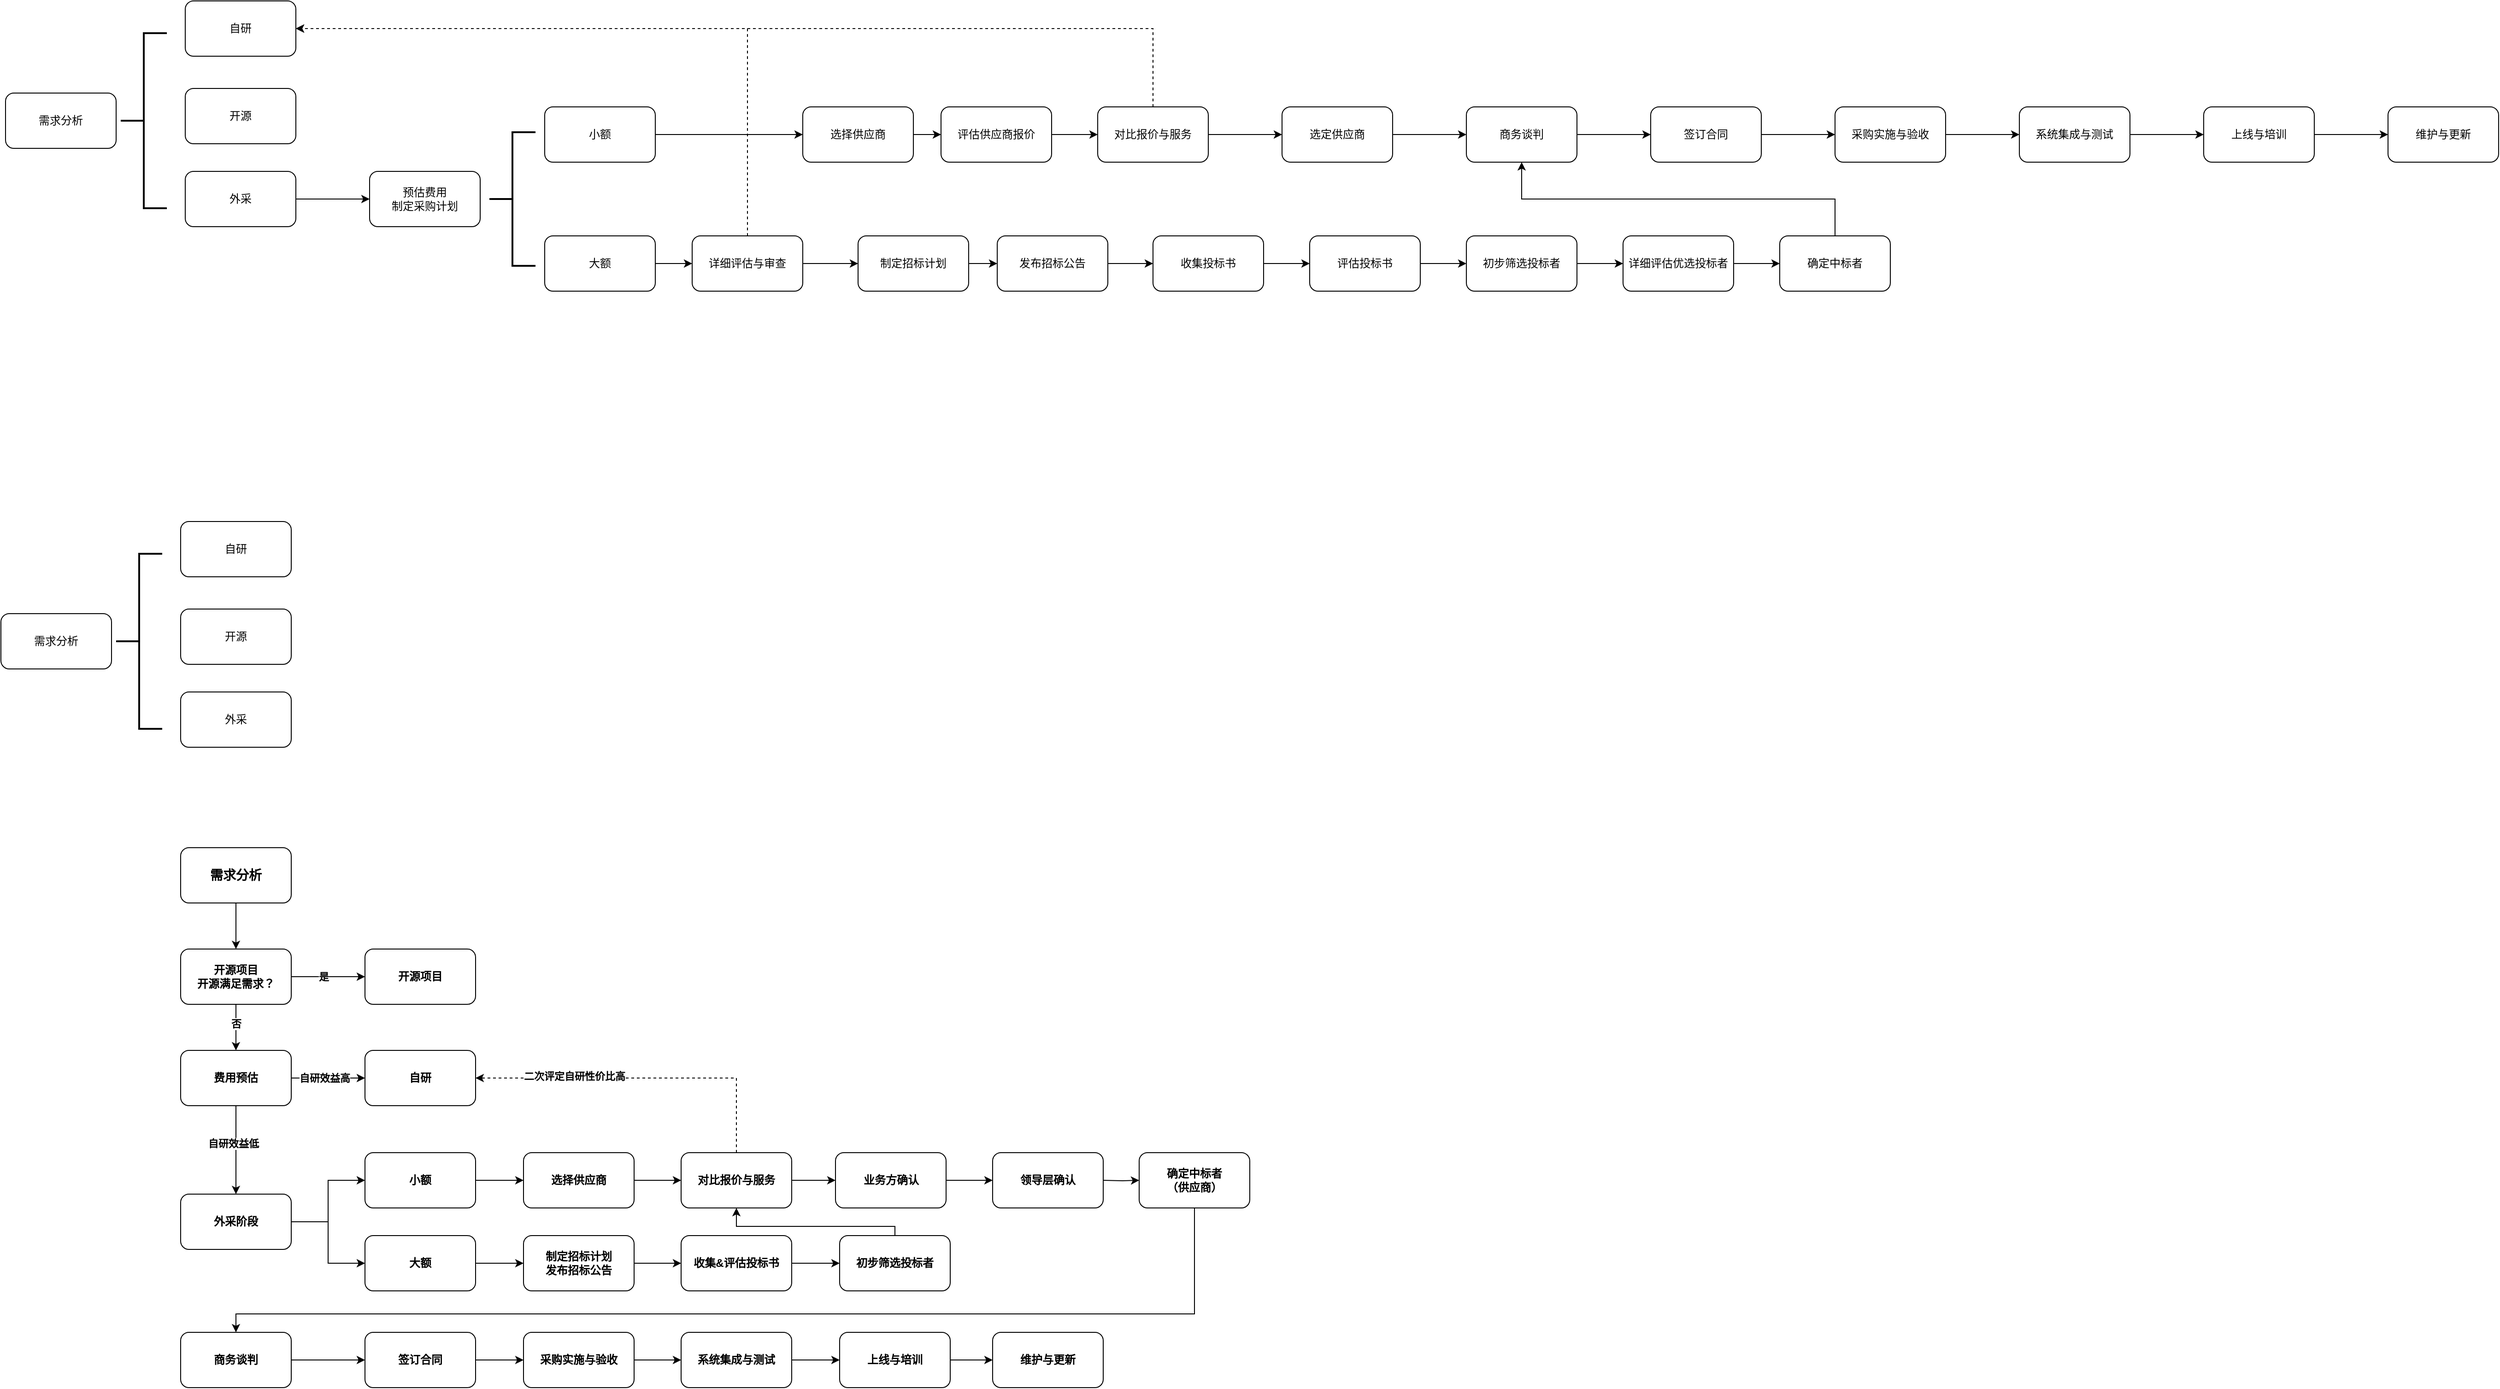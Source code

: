 <mxfile version="24.2.3" type="github">
  <diagram name="第 1 页" id="4kCfdm5_-KXWhPs2-pS5">
    <mxGraphModel dx="1380" dy="864" grid="1" gridSize="10" guides="1" tooltips="1" connect="1" arrows="1" fold="1" page="1" pageScale="1" pageWidth="827" pageHeight="1169" math="0" shadow="0">
      <root>
        <mxCell id="0" />
        <mxCell id="1" parent="0" />
        <mxCell id="2xi0wQQTynMWh4oFR2eO-5" value="需求分析" style="rounded=1;whiteSpace=wrap;html=1;" vertex="1" parent="1">
          <mxGeometry x="45" y="655" width="120" height="60" as="geometry" />
        </mxCell>
        <mxCell id="2xi0wQQTynMWh4oFR2eO-6" value="" style="strokeWidth=2;html=1;shape=mxgraph.flowchart.annotation_2;align=left;labelPosition=right;pointerEvents=1;" vertex="1" parent="1">
          <mxGeometry x="170" y="590" width="50" height="190" as="geometry" />
        </mxCell>
        <mxCell id="2xi0wQQTynMWh4oFR2eO-7" value="开源" style="rounded=1;whiteSpace=wrap;html=1;" vertex="1" parent="1">
          <mxGeometry x="240" y="650" width="120" height="60" as="geometry" />
        </mxCell>
        <mxCell id="2xi0wQQTynMWh4oFR2eO-16" value="" style="edgeStyle=orthogonalEdgeStyle;rounded=0;orthogonalLoop=1;jettySize=auto;html=1;" edge="1" parent="1" source="2xi0wQQTynMWh4oFR2eO-8" target="2xi0wQQTynMWh4oFR2eO-15">
          <mxGeometry relative="1" as="geometry" />
        </mxCell>
        <mxCell id="2xi0wQQTynMWh4oFR2eO-8" value="外采" style="rounded=1;whiteSpace=wrap;html=1;" vertex="1" parent="1">
          <mxGeometry x="240" y="740" width="120" height="60" as="geometry" />
        </mxCell>
        <mxCell id="2xi0wQQTynMWh4oFR2eO-10" value="自研" style="rounded=1;whiteSpace=wrap;html=1;" vertex="1" parent="1">
          <mxGeometry x="240" y="555" width="120" height="60" as="geometry" />
        </mxCell>
        <mxCell id="2xi0wQQTynMWh4oFR2eO-15" value="预估费用&lt;br&gt;制定采购计划" style="rounded=1;whiteSpace=wrap;html=1;" vertex="1" parent="1">
          <mxGeometry x="440" y="740" width="120" height="60" as="geometry" />
        </mxCell>
        <mxCell id="2xi0wQQTynMWh4oFR2eO-17" value="" style="strokeWidth=2;html=1;shape=mxgraph.flowchart.annotation_2;align=left;labelPosition=right;pointerEvents=1;" vertex="1" parent="1">
          <mxGeometry x="570" y="697.5" width="50" height="145" as="geometry" />
        </mxCell>
        <mxCell id="2xi0wQQTynMWh4oFR2eO-21" value="" style="edgeStyle=orthogonalEdgeStyle;rounded=0;orthogonalLoop=1;jettySize=auto;html=1;" edge="1" parent="1" source="2xi0wQQTynMWh4oFR2eO-18" target="2xi0wQQTynMWh4oFR2eO-20">
          <mxGeometry relative="1" as="geometry" />
        </mxCell>
        <mxCell id="2xi0wQQTynMWh4oFR2eO-18" value="小额" style="rounded=1;whiteSpace=wrap;html=1;" vertex="1" parent="1">
          <mxGeometry x="630" y="670" width="120" height="60" as="geometry" />
        </mxCell>
        <mxCell id="2xi0wQQTynMWh4oFR2eO-41" value="" style="edgeStyle=orthogonalEdgeStyle;rounded=0;orthogonalLoop=1;jettySize=auto;html=1;" edge="1" parent="1" source="2xi0wQQTynMWh4oFR2eO-19" target="2xi0wQQTynMWh4oFR2eO-40">
          <mxGeometry relative="1" as="geometry" />
        </mxCell>
        <mxCell id="2xi0wQQTynMWh4oFR2eO-19" value="大额" style="rounded=1;whiteSpace=wrap;html=1;" vertex="1" parent="1">
          <mxGeometry x="630" y="810" width="120" height="60" as="geometry" />
        </mxCell>
        <mxCell id="2xi0wQQTynMWh4oFR2eO-23" value="" style="edgeStyle=orthogonalEdgeStyle;rounded=0;orthogonalLoop=1;jettySize=auto;html=1;" edge="1" parent="1" source="2xi0wQQTynMWh4oFR2eO-20" target="2xi0wQQTynMWh4oFR2eO-22">
          <mxGeometry relative="1" as="geometry" />
        </mxCell>
        <mxCell id="2xi0wQQTynMWh4oFR2eO-20" value="选择供应商" style="rounded=1;whiteSpace=wrap;html=1;" vertex="1" parent="1">
          <mxGeometry x="910" y="670" width="120" height="60" as="geometry" />
        </mxCell>
        <mxCell id="2xi0wQQTynMWh4oFR2eO-25" value="" style="edgeStyle=orthogonalEdgeStyle;rounded=0;orthogonalLoop=1;jettySize=auto;html=1;" edge="1" parent="1" source="2xi0wQQTynMWh4oFR2eO-22" target="2xi0wQQTynMWh4oFR2eO-24">
          <mxGeometry relative="1" as="geometry" />
        </mxCell>
        <mxCell id="2xi0wQQTynMWh4oFR2eO-22" value="评估供应商报价" style="rounded=1;whiteSpace=wrap;html=1;" vertex="1" parent="1">
          <mxGeometry x="1060" y="670" width="120" height="60" as="geometry" />
        </mxCell>
        <mxCell id="2xi0wQQTynMWh4oFR2eO-27" value="" style="edgeStyle=orthogonalEdgeStyle;rounded=0;orthogonalLoop=1;jettySize=auto;html=1;" edge="1" parent="1" source="2xi0wQQTynMWh4oFR2eO-24" target="2xi0wQQTynMWh4oFR2eO-26">
          <mxGeometry relative="1" as="geometry" />
        </mxCell>
        <mxCell id="2xi0wQQTynMWh4oFR2eO-57" style="edgeStyle=orthogonalEdgeStyle;rounded=0;orthogonalLoop=1;jettySize=auto;html=1;exitX=0.5;exitY=0;exitDx=0;exitDy=0;entryX=1;entryY=0.5;entryDx=0;entryDy=0;dashed=1;" edge="1" parent="1" source="2xi0wQQTynMWh4oFR2eO-24" target="2xi0wQQTynMWh4oFR2eO-10">
          <mxGeometry relative="1" as="geometry">
            <mxPoint x="460" y="500" as="targetPoint" />
          </mxGeometry>
        </mxCell>
        <mxCell id="2xi0wQQTynMWh4oFR2eO-24" value="对比报价与服务" style="rounded=1;whiteSpace=wrap;html=1;" vertex="1" parent="1">
          <mxGeometry x="1230" y="670" width="120" height="60" as="geometry" />
        </mxCell>
        <mxCell id="2xi0wQQTynMWh4oFR2eO-29" value="" style="edgeStyle=orthogonalEdgeStyle;rounded=0;orthogonalLoop=1;jettySize=auto;html=1;" edge="1" parent="1" source="2xi0wQQTynMWh4oFR2eO-26" target="2xi0wQQTynMWh4oFR2eO-28">
          <mxGeometry relative="1" as="geometry" />
        </mxCell>
        <mxCell id="2xi0wQQTynMWh4oFR2eO-26" value="选定供应商" style="rounded=1;whiteSpace=wrap;html=1;" vertex="1" parent="1">
          <mxGeometry x="1430" y="670" width="120" height="60" as="geometry" />
        </mxCell>
        <mxCell id="2xi0wQQTynMWh4oFR2eO-31" value="" style="edgeStyle=orthogonalEdgeStyle;rounded=0;orthogonalLoop=1;jettySize=auto;html=1;" edge="1" parent="1" source="2xi0wQQTynMWh4oFR2eO-28" target="2xi0wQQTynMWh4oFR2eO-30">
          <mxGeometry relative="1" as="geometry" />
        </mxCell>
        <mxCell id="2xi0wQQTynMWh4oFR2eO-28" value="商务谈判" style="rounded=1;whiteSpace=wrap;html=1;" vertex="1" parent="1">
          <mxGeometry x="1630" y="670" width="120" height="60" as="geometry" />
        </mxCell>
        <mxCell id="2xi0wQQTynMWh4oFR2eO-33" value="" style="edgeStyle=orthogonalEdgeStyle;rounded=0;orthogonalLoop=1;jettySize=auto;html=1;" edge="1" parent="1" source="2xi0wQQTynMWh4oFR2eO-30" target="2xi0wQQTynMWh4oFR2eO-32">
          <mxGeometry relative="1" as="geometry" />
        </mxCell>
        <mxCell id="2xi0wQQTynMWh4oFR2eO-30" value="签订合同" style="rounded=1;whiteSpace=wrap;html=1;" vertex="1" parent="1">
          <mxGeometry x="1830" y="670" width="120" height="60" as="geometry" />
        </mxCell>
        <mxCell id="2xi0wQQTynMWh4oFR2eO-35" value="" style="edgeStyle=orthogonalEdgeStyle;rounded=0;orthogonalLoop=1;jettySize=auto;html=1;" edge="1" parent="1" source="2xi0wQQTynMWh4oFR2eO-32" target="2xi0wQQTynMWh4oFR2eO-34">
          <mxGeometry relative="1" as="geometry" />
        </mxCell>
        <mxCell id="2xi0wQQTynMWh4oFR2eO-32" value="采购实施与验收" style="rounded=1;whiteSpace=wrap;html=1;" vertex="1" parent="1">
          <mxGeometry x="2030" y="670" width="120" height="60" as="geometry" />
        </mxCell>
        <mxCell id="2xi0wQQTynMWh4oFR2eO-37" value="" style="edgeStyle=orthogonalEdgeStyle;rounded=0;orthogonalLoop=1;jettySize=auto;html=1;" edge="1" parent="1" source="2xi0wQQTynMWh4oFR2eO-34" target="2xi0wQQTynMWh4oFR2eO-36">
          <mxGeometry relative="1" as="geometry" />
        </mxCell>
        <mxCell id="2xi0wQQTynMWh4oFR2eO-34" value="系统集成与测试" style="rounded=1;whiteSpace=wrap;html=1;" vertex="1" parent="1">
          <mxGeometry x="2230" y="670" width="120" height="60" as="geometry" />
        </mxCell>
        <mxCell id="2xi0wQQTynMWh4oFR2eO-39" value="" style="edgeStyle=orthogonalEdgeStyle;rounded=0;orthogonalLoop=1;jettySize=auto;html=1;" edge="1" parent="1" source="2xi0wQQTynMWh4oFR2eO-36" target="2xi0wQQTynMWh4oFR2eO-38">
          <mxGeometry relative="1" as="geometry" />
        </mxCell>
        <mxCell id="2xi0wQQTynMWh4oFR2eO-36" value="上线与培训" style="rounded=1;whiteSpace=wrap;html=1;" vertex="1" parent="1">
          <mxGeometry x="2430" y="670" width="120" height="60" as="geometry" />
        </mxCell>
        <mxCell id="2xi0wQQTynMWh4oFR2eO-38" value="维护与更新" style="rounded=1;whiteSpace=wrap;html=1;" vertex="1" parent="1">
          <mxGeometry x="2630" y="670" width="120" height="60" as="geometry" />
        </mxCell>
        <mxCell id="2xi0wQQTynMWh4oFR2eO-43" value="" style="edgeStyle=orthogonalEdgeStyle;rounded=0;orthogonalLoop=1;jettySize=auto;html=1;" edge="1" parent="1" source="2xi0wQQTynMWh4oFR2eO-40" target="2xi0wQQTynMWh4oFR2eO-42">
          <mxGeometry relative="1" as="geometry" />
        </mxCell>
        <mxCell id="2xi0wQQTynMWh4oFR2eO-58" style="edgeStyle=orthogonalEdgeStyle;rounded=0;orthogonalLoop=1;jettySize=auto;html=1;exitX=0.5;exitY=0;exitDx=0;exitDy=0;entryX=1;entryY=0.5;entryDx=0;entryDy=0;dashed=1;" edge="1" parent="1" source="2xi0wQQTynMWh4oFR2eO-40" target="2xi0wQQTynMWh4oFR2eO-10">
          <mxGeometry relative="1" as="geometry" />
        </mxCell>
        <mxCell id="2xi0wQQTynMWh4oFR2eO-40" value="详细评估与审查" style="rounded=1;whiteSpace=wrap;html=1;" vertex="1" parent="1">
          <mxGeometry x="790" y="810" width="120" height="60" as="geometry" />
        </mxCell>
        <mxCell id="2xi0wQQTynMWh4oFR2eO-45" value="" style="edgeStyle=orthogonalEdgeStyle;rounded=0;orthogonalLoop=1;jettySize=auto;html=1;" edge="1" parent="1" source="2xi0wQQTynMWh4oFR2eO-42" target="2xi0wQQTynMWh4oFR2eO-44">
          <mxGeometry relative="1" as="geometry" />
        </mxCell>
        <mxCell id="2xi0wQQTynMWh4oFR2eO-42" value="制定招标计划" style="rounded=1;whiteSpace=wrap;html=1;" vertex="1" parent="1">
          <mxGeometry x="970" y="810" width="120" height="60" as="geometry" />
        </mxCell>
        <mxCell id="2xi0wQQTynMWh4oFR2eO-47" value="" style="edgeStyle=orthogonalEdgeStyle;rounded=0;orthogonalLoop=1;jettySize=auto;html=1;" edge="1" parent="1" source="2xi0wQQTynMWh4oFR2eO-44" target="2xi0wQQTynMWh4oFR2eO-46">
          <mxGeometry relative="1" as="geometry" />
        </mxCell>
        <mxCell id="2xi0wQQTynMWh4oFR2eO-44" value="发布招标公告" style="rounded=1;whiteSpace=wrap;html=1;" vertex="1" parent="1">
          <mxGeometry x="1121" y="810" width="120" height="60" as="geometry" />
        </mxCell>
        <mxCell id="2xi0wQQTynMWh4oFR2eO-49" value="" style="edgeStyle=orthogonalEdgeStyle;rounded=0;orthogonalLoop=1;jettySize=auto;html=1;" edge="1" parent="1" source="2xi0wQQTynMWh4oFR2eO-46" target="2xi0wQQTynMWh4oFR2eO-48">
          <mxGeometry relative="1" as="geometry" />
        </mxCell>
        <mxCell id="2xi0wQQTynMWh4oFR2eO-46" value="收集投标书" style="rounded=1;whiteSpace=wrap;html=1;" vertex="1" parent="1">
          <mxGeometry x="1290" y="810" width="120" height="60" as="geometry" />
        </mxCell>
        <mxCell id="2xi0wQQTynMWh4oFR2eO-51" value="" style="edgeStyle=orthogonalEdgeStyle;rounded=0;orthogonalLoop=1;jettySize=auto;html=1;" edge="1" parent="1" source="2xi0wQQTynMWh4oFR2eO-48" target="2xi0wQQTynMWh4oFR2eO-50">
          <mxGeometry relative="1" as="geometry" />
        </mxCell>
        <mxCell id="2xi0wQQTynMWh4oFR2eO-48" value="评估投标书" style="rounded=1;whiteSpace=wrap;html=1;" vertex="1" parent="1">
          <mxGeometry x="1460" y="810" width="120" height="60" as="geometry" />
        </mxCell>
        <mxCell id="2xi0wQQTynMWh4oFR2eO-53" value="" style="edgeStyle=orthogonalEdgeStyle;rounded=0;orthogonalLoop=1;jettySize=auto;html=1;" edge="1" parent="1" source="2xi0wQQTynMWh4oFR2eO-50" target="2xi0wQQTynMWh4oFR2eO-52">
          <mxGeometry relative="1" as="geometry" />
        </mxCell>
        <mxCell id="2xi0wQQTynMWh4oFR2eO-50" value="初步筛选投标者" style="rounded=1;whiteSpace=wrap;html=1;" vertex="1" parent="1">
          <mxGeometry x="1630" y="810" width="120" height="60" as="geometry" />
        </mxCell>
        <mxCell id="2xi0wQQTynMWh4oFR2eO-55" value="" style="edgeStyle=orthogonalEdgeStyle;rounded=0;orthogonalLoop=1;jettySize=auto;html=1;" edge="1" parent="1" source="2xi0wQQTynMWh4oFR2eO-52" target="2xi0wQQTynMWh4oFR2eO-54">
          <mxGeometry relative="1" as="geometry" />
        </mxCell>
        <mxCell id="2xi0wQQTynMWh4oFR2eO-52" value="详细评估优选投标者" style="rounded=1;whiteSpace=wrap;html=1;" vertex="1" parent="1">
          <mxGeometry x="1800" y="810" width="120" height="60" as="geometry" />
        </mxCell>
        <mxCell id="2xi0wQQTynMWh4oFR2eO-56" style="edgeStyle=orthogonalEdgeStyle;rounded=0;orthogonalLoop=1;jettySize=auto;html=1;exitX=0.5;exitY=0;exitDx=0;exitDy=0;entryX=0.5;entryY=1;entryDx=0;entryDy=0;" edge="1" parent="1" source="2xi0wQQTynMWh4oFR2eO-54" target="2xi0wQQTynMWh4oFR2eO-28">
          <mxGeometry relative="1" as="geometry" />
        </mxCell>
        <mxCell id="2xi0wQQTynMWh4oFR2eO-54" value="确定中标者" style="rounded=1;whiteSpace=wrap;html=1;" vertex="1" parent="1">
          <mxGeometry x="1970" y="810" width="120" height="60" as="geometry" />
        </mxCell>
        <mxCell id="2xi0wQQTynMWh4oFR2eO-59" value="需求分析" style="rounded=1;whiteSpace=wrap;html=1;" vertex="1" parent="1">
          <mxGeometry x="40" y="1220" width="120" height="60" as="geometry" />
        </mxCell>
        <mxCell id="2xi0wQQTynMWh4oFR2eO-60" value="" style="strokeWidth=2;html=1;shape=mxgraph.flowchart.annotation_2;align=left;labelPosition=right;pointerEvents=1;" vertex="1" parent="1">
          <mxGeometry x="165" y="1155" width="50" height="190" as="geometry" />
        </mxCell>
        <mxCell id="2xi0wQQTynMWh4oFR2eO-61" value="开源" style="rounded=1;whiteSpace=wrap;html=1;" vertex="1" parent="1">
          <mxGeometry x="235" y="1215" width="120" height="60" as="geometry" />
        </mxCell>
        <mxCell id="2xi0wQQTynMWh4oFR2eO-63" value="外采" style="rounded=1;whiteSpace=wrap;html=1;" vertex="1" parent="1">
          <mxGeometry x="235" y="1305" width="120" height="60" as="geometry" />
        </mxCell>
        <mxCell id="2xi0wQQTynMWh4oFR2eO-64" value="自研" style="rounded=1;whiteSpace=wrap;html=1;" vertex="1" parent="1">
          <mxGeometry x="235" y="1120" width="120" height="60" as="geometry" />
        </mxCell>
        <mxCell id="2xi0wQQTynMWh4oFR2eO-187" style="edgeStyle=orthogonalEdgeStyle;rounded=0;orthogonalLoop=1;jettySize=auto;html=1;exitX=0.5;exitY=1;exitDx=0;exitDy=0;entryX=0.5;entryY=0;entryDx=0;entryDy=0;fontStyle=1" edge="1" parent="1" source="2xi0wQQTynMWh4oFR2eO-108" target="2xi0wQQTynMWh4oFR2eO-111">
          <mxGeometry relative="1" as="geometry" />
        </mxCell>
        <mxCell id="2xi0wQQTynMWh4oFR2eO-108" value="需求分析" style="rounded=1;whiteSpace=wrap;html=1;fontStyle=1;fontSize=14;" vertex="1" parent="1">
          <mxGeometry x="235" y="1474" width="120" height="60" as="geometry" />
        </mxCell>
        <mxCell id="2xi0wQQTynMWh4oFR2eO-114" value="" style="edgeStyle=orthogonalEdgeStyle;rounded=0;orthogonalLoop=1;jettySize=auto;html=1;fontStyle=1" edge="1" parent="1" source="2xi0wQQTynMWh4oFR2eO-111" target="2xi0wQQTynMWh4oFR2eO-113">
          <mxGeometry relative="1" as="geometry" />
        </mxCell>
        <mxCell id="2xi0wQQTynMWh4oFR2eO-115" value="是" style="edgeLabel;html=1;align=center;verticalAlign=middle;resizable=0;points=[];fontStyle=1" vertex="1" connectable="0" parent="2xi0wQQTynMWh4oFR2eO-114">
          <mxGeometry x="-0.121" relative="1" as="geometry">
            <mxPoint as="offset" />
          </mxGeometry>
        </mxCell>
        <mxCell id="2xi0wQQTynMWh4oFR2eO-117" value="" style="edgeStyle=orthogonalEdgeStyle;rounded=0;orthogonalLoop=1;jettySize=auto;html=1;fontStyle=1" edge="1" parent="1" source="2xi0wQQTynMWh4oFR2eO-111" target="2xi0wQQTynMWh4oFR2eO-116">
          <mxGeometry relative="1" as="geometry" />
        </mxCell>
        <mxCell id="2xi0wQQTynMWh4oFR2eO-118" value="否" style="edgeLabel;html=1;align=center;verticalAlign=middle;resizable=0;points=[];fontStyle=1" vertex="1" connectable="0" parent="2xi0wQQTynMWh4oFR2eO-117">
          <mxGeometry x="-0.179" y="3" relative="1" as="geometry">
            <mxPoint x="-3" as="offset" />
          </mxGeometry>
        </mxCell>
        <mxCell id="2xi0wQQTynMWh4oFR2eO-111" value="开源项目&lt;br&gt;开源满足需求？" style="rounded=1;whiteSpace=wrap;html=1;fontStyle=1" vertex="1" parent="1">
          <mxGeometry x="235" y="1584" width="120" height="60" as="geometry" />
        </mxCell>
        <mxCell id="2xi0wQQTynMWh4oFR2eO-113" value="开源项目" style="rounded=1;whiteSpace=wrap;html=1;fontStyle=1" vertex="1" parent="1">
          <mxGeometry x="435" y="1584" width="120" height="60" as="geometry" />
        </mxCell>
        <mxCell id="2xi0wQQTynMWh4oFR2eO-120" value="" style="edgeStyle=orthogonalEdgeStyle;rounded=0;orthogonalLoop=1;jettySize=auto;html=1;fontStyle=1" edge="1" parent="1" source="2xi0wQQTynMWh4oFR2eO-116" target="2xi0wQQTynMWh4oFR2eO-119">
          <mxGeometry relative="1" as="geometry" />
        </mxCell>
        <mxCell id="2xi0wQQTynMWh4oFR2eO-121" value="自研效益高" style="edgeLabel;html=1;align=center;verticalAlign=middle;resizable=0;points=[];fontStyle=1" vertex="1" connectable="0" parent="2xi0wQQTynMWh4oFR2eO-120">
          <mxGeometry x="-0.103" relative="1" as="geometry">
            <mxPoint as="offset" />
          </mxGeometry>
        </mxCell>
        <mxCell id="2xi0wQQTynMWh4oFR2eO-123" value="" style="edgeStyle=orthogonalEdgeStyle;rounded=0;orthogonalLoop=1;jettySize=auto;html=1;fontStyle=1" edge="1" parent="1" source="2xi0wQQTynMWh4oFR2eO-116" target="2xi0wQQTynMWh4oFR2eO-122">
          <mxGeometry relative="1" as="geometry" />
        </mxCell>
        <mxCell id="2xi0wQQTynMWh4oFR2eO-126" value="自研效益低" style="edgeLabel;html=1;align=center;verticalAlign=middle;resizable=0;points=[];fontStyle=1" vertex="1" connectable="0" parent="2xi0wQQTynMWh4oFR2eO-123">
          <mxGeometry x="-0.144" y="-3" relative="1" as="geometry">
            <mxPoint as="offset" />
          </mxGeometry>
        </mxCell>
        <mxCell id="2xi0wQQTynMWh4oFR2eO-116" value="费用预估" style="whiteSpace=wrap;html=1;rounded=1;fontStyle=1" vertex="1" parent="1">
          <mxGeometry x="235" y="1694" width="120" height="60" as="geometry" />
        </mxCell>
        <mxCell id="2xi0wQQTynMWh4oFR2eO-119" value="自研" style="whiteSpace=wrap;html=1;rounded=1;fontStyle=1" vertex="1" parent="1">
          <mxGeometry x="435" y="1694" width="120" height="60" as="geometry" />
        </mxCell>
        <mxCell id="2xi0wQQTynMWh4oFR2eO-128" value="" style="edgeStyle=orthogonalEdgeStyle;rounded=0;orthogonalLoop=1;jettySize=auto;html=1;entryX=0;entryY=0.5;entryDx=0;entryDy=0;fontStyle=1" edge="1" parent="1" source="2xi0wQQTynMWh4oFR2eO-122" target="2xi0wQQTynMWh4oFR2eO-127">
          <mxGeometry relative="1" as="geometry" />
        </mxCell>
        <mxCell id="2xi0wQQTynMWh4oFR2eO-131" style="edgeStyle=orthogonalEdgeStyle;rounded=0;orthogonalLoop=1;jettySize=auto;html=1;exitX=1;exitY=0.5;exitDx=0;exitDy=0;fontStyle=1" edge="1" parent="1" source="2xi0wQQTynMWh4oFR2eO-122" target="2xi0wQQTynMWh4oFR2eO-130">
          <mxGeometry relative="1" as="geometry" />
        </mxCell>
        <mxCell id="2xi0wQQTynMWh4oFR2eO-122" value="外采阶段" style="whiteSpace=wrap;html=1;rounded=1;fontStyle=1" vertex="1" parent="1">
          <mxGeometry x="235" y="1850" width="120" height="60" as="geometry" />
        </mxCell>
        <mxCell id="2xi0wQQTynMWh4oFR2eO-139" style="edgeStyle=orthogonalEdgeStyle;rounded=0;orthogonalLoop=1;jettySize=auto;html=1;exitX=1;exitY=0.5;exitDx=0;exitDy=0;entryX=0;entryY=0.5;entryDx=0;entryDy=0;fontStyle=1" edge="1" parent="1" source="2xi0wQQTynMWh4oFR2eO-127" target="2xi0wQQTynMWh4oFR2eO-133">
          <mxGeometry relative="1" as="geometry" />
        </mxCell>
        <mxCell id="2xi0wQQTynMWh4oFR2eO-127" value="小额" style="whiteSpace=wrap;html=1;rounded=1;fontStyle=1" vertex="1" parent="1">
          <mxGeometry x="435" y="1805" width="120" height="60" as="geometry" />
        </mxCell>
        <mxCell id="2xi0wQQTynMWh4oFR2eO-155" style="edgeStyle=orthogonalEdgeStyle;rounded=0;orthogonalLoop=1;jettySize=auto;html=1;exitX=1;exitY=0.5;exitDx=0;exitDy=0;entryX=0;entryY=0.5;entryDx=0;entryDy=0;fontStyle=1" edge="1" parent="1" source="2xi0wQQTynMWh4oFR2eO-130" target="2xi0wQQTynMWh4oFR2eO-143">
          <mxGeometry relative="1" as="geometry">
            <mxPoint x="612" y="1915" as="targetPoint" />
          </mxGeometry>
        </mxCell>
        <mxCell id="2xi0wQQTynMWh4oFR2eO-130" value="大额" style="whiteSpace=wrap;html=1;rounded=1;fontStyle=1" vertex="1" parent="1">
          <mxGeometry x="435" y="1895" width="120" height="60" as="geometry" />
        </mxCell>
        <mxCell id="2xi0wQQTynMWh4oFR2eO-132" value="" style="edgeStyle=orthogonalEdgeStyle;rounded=0;orthogonalLoop=1;jettySize=auto;html=1;fontStyle=1" edge="1" parent="1" source="2xi0wQQTynMWh4oFR2eO-133" target="2xi0wQQTynMWh4oFR2eO-135">
          <mxGeometry relative="1" as="geometry" />
        </mxCell>
        <mxCell id="2xi0wQQTynMWh4oFR2eO-133" value="选择供应商" style="rounded=1;whiteSpace=wrap;html=1;fontStyle=1" vertex="1" parent="1">
          <mxGeometry x="607" y="1805" width="120" height="60" as="geometry" />
        </mxCell>
        <mxCell id="2xi0wQQTynMWh4oFR2eO-134" value="" style="edgeStyle=orthogonalEdgeStyle;rounded=0;orthogonalLoop=1;jettySize=auto;html=1;fontStyle=1" edge="1" parent="1" source="2xi0wQQTynMWh4oFR2eO-135" target="2xi0wQQTynMWh4oFR2eO-137">
          <mxGeometry relative="1" as="geometry" />
        </mxCell>
        <mxCell id="2xi0wQQTynMWh4oFR2eO-156" style="edgeStyle=orthogonalEdgeStyle;rounded=0;orthogonalLoop=1;jettySize=auto;html=1;exitX=0.5;exitY=0;exitDx=0;exitDy=0;entryX=1;entryY=0.5;entryDx=0;entryDy=0;dashed=1;fontStyle=1" edge="1" parent="1" source="2xi0wQQTynMWh4oFR2eO-135" target="2xi0wQQTynMWh4oFR2eO-119">
          <mxGeometry relative="1" as="geometry" />
        </mxCell>
        <mxCell id="2xi0wQQTynMWh4oFR2eO-188" value="二次评定自研性价比高" style="edgeLabel;html=1;align=center;verticalAlign=middle;resizable=0;points=[];fontStyle=1" vertex="1" connectable="0" parent="2xi0wQQTynMWh4oFR2eO-156">
          <mxGeometry x="0.414" y="-2" relative="1" as="geometry">
            <mxPoint as="offset" />
          </mxGeometry>
        </mxCell>
        <mxCell id="2xi0wQQTynMWh4oFR2eO-179" value="" style="edgeStyle=orthogonalEdgeStyle;rounded=0;orthogonalLoop=1;jettySize=auto;html=1;fontStyle=1" edge="1" parent="1" source="2xi0wQQTynMWh4oFR2eO-137">
          <mxGeometry relative="1" as="geometry">
            <mxPoint x="1116" y="1835" as="targetPoint" />
          </mxGeometry>
        </mxCell>
        <mxCell id="2xi0wQQTynMWh4oFR2eO-137" value="业务方确认" style="rounded=1;whiteSpace=wrap;html=1;fontStyle=1" vertex="1" parent="1">
          <mxGeometry x="945.5" y="1805" width="120" height="60" as="geometry" />
        </mxCell>
        <mxCell id="2xi0wQQTynMWh4oFR2eO-172" style="edgeStyle=orthogonalEdgeStyle;rounded=0;orthogonalLoop=1;jettySize=auto;html=1;exitX=1;exitY=0.5;exitDx=0;exitDy=0;entryX=0;entryY=0.5;entryDx=0;entryDy=0;fontStyle=1" edge="1" parent="1" source="2xi0wQQTynMWh4oFR2eO-143" target="2xi0wQQTynMWh4oFR2eO-147">
          <mxGeometry relative="1" as="geometry" />
        </mxCell>
        <mxCell id="2xi0wQQTynMWh4oFR2eO-143" value="制定招标计划&lt;br&gt;发布招标公告" style="rounded=1;whiteSpace=wrap;html=1;fontStyle=1" vertex="1" parent="1">
          <mxGeometry x="607" y="1895" width="120" height="60" as="geometry" />
        </mxCell>
        <mxCell id="2xi0wQQTynMWh4oFR2eO-174" style="edgeStyle=orthogonalEdgeStyle;rounded=0;orthogonalLoop=1;jettySize=auto;html=1;exitX=1;exitY=0.5;exitDx=0;exitDy=0;entryX=0;entryY=0.5;entryDx=0;entryDy=0;fontStyle=1" edge="1" parent="1" source="2xi0wQQTynMWh4oFR2eO-147" target="2xi0wQQTynMWh4oFR2eO-151">
          <mxGeometry relative="1" as="geometry">
            <mxPoint x="1290" y="1905" as="targetPoint" />
          </mxGeometry>
        </mxCell>
        <mxCell id="2xi0wQQTynMWh4oFR2eO-147" value="收集&amp;amp;评估投标书" style="rounded=1;whiteSpace=wrap;html=1;fontStyle=1" vertex="1" parent="1">
          <mxGeometry x="778" y="1895" width="120" height="60" as="geometry" />
        </mxCell>
        <mxCell id="2xi0wQQTynMWh4oFR2eO-189" style="edgeStyle=orthogonalEdgeStyle;rounded=0;orthogonalLoop=1;jettySize=auto;html=1;exitX=0.5;exitY=0;exitDx=0;exitDy=0;entryX=0.5;entryY=1;entryDx=0;entryDy=0;" edge="1" parent="1" source="2xi0wQQTynMWh4oFR2eO-151" target="2xi0wQQTynMWh4oFR2eO-135">
          <mxGeometry relative="1" as="geometry">
            <Array as="points">
              <mxPoint x="1010.5" y="1885" />
              <mxPoint x="838.5" y="1885" />
            </Array>
          </mxGeometry>
        </mxCell>
        <mxCell id="2xi0wQQTynMWh4oFR2eO-151" value="初步筛选投标者" style="rounded=1;whiteSpace=wrap;html=1;fontStyle=1" vertex="1" parent="1">
          <mxGeometry x="950" y="1895" width="120" height="60" as="geometry" />
        </mxCell>
        <mxCell id="2xi0wQQTynMWh4oFR2eO-190" style="edgeStyle=orthogonalEdgeStyle;rounded=0;orthogonalLoop=1;jettySize=auto;html=1;exitX=0.5;exitY=1;exitDx=0;exitDy=0;" edge="1" parent="1" source="2xi0wQQTynMWh4oFR2eO-154" target="2xi0wQQTynMWh4oFR2eO-162">
          <mxGeometry relative="1" as="geometry">
            <Array as="points">
              <mxPoint x="1335" y="1980" />
              <mxPoint x="295" y="1980" />
            </Array>
          </mxGeometry>
        </mxCell>
        <mxCell id="2xi0wQQTynMWh4oFR2eO-154" value="确定中标者&lt;br&gt;（供应商）" style="rounded=1;whiteSpace=wrap;html=1;fontStyle=1" vertex="1" parent="1">
          <mxGeometry x="1275" y="1805" width="120" height="60" as="geometry" />
        </mxCell>
        <mxCell id="2xi0wQQTynMWh4oFR2eO-135" value="对比报价与服务" style="rounded=1;whiteSpace=wrap;html=1;fontStyle=1" vertex="1" parent="1">
          <mxGeometry x="778" y="1805" width="120" height="60" as="geometry" />
        </mxCell>
        <mxCell id="2xi0wQQTynMWh4oFR2eO-161" value="" style="edgeStyle=orthogonalEdgeStyle;rounded=0;orthogonalLoop=1;jettySize=auto;html=1;fontStyle=1" edge="1" parent="1" source="2xi0wQQTynMWh4oFR2eO-162" target="2xi0wQQTynMWh4oFR2eO-164">
          <mxGeometry relative="1" as="geometry" />
        </mxCell>
        <mxCell id="2xi0wQQTynMWh4oFR2eO-162" value="商务谈判" style="rounded=1;whiteSpace=wrap;html=1;fontStyle=1" vertex="1" parent="1">
          <mxGeometry x="235" y="2000" width="120" height="60" as="geometry" />
        </mxCell>
        <mxCell id="2xi0wQQTynMWh4oFR2eO-163" value="" style="edgeStyle=orthogonalEdgeStyle;rounded=0;orthogonalLoop=1;jettySize=auto;html=1;fontStyle=1" edge="1" parent="1" source="2xi0wQQTynMWh4oFR2eO-164" target="2xi0wQQTynMWh4oFR2eO-166">
          <mxGeometry relative="1" as="geometry" />
        </mxCell>
        <mxCell id="2xi0wQQTynMWh4oFR2eO-164" value="签订合同" style="rounded=1;whiteSpace=wrap;html=1;fontStyle=1" vertex="1" parent="1">
          <mxGeometry x="435" y="2000" width="120" height="60" as="geometry" />
        </mxCell>
        <mxCell id="2xi0wQQTynMWh4oFR2eO-165" value="" style="edgeStyle=orthogonalEdgeStyle;rounded=0;orthogonalLoop=1;jettySize=auto;html=1;fontStyle=1" edge="1" parent="1" source="2xi0wQQTynMWh4oFR2eO-166" target="2xi0wQQTynMWh4oFR2eO-168">
          <mxGeometry relative="1" as="geometry" />
        </mxCell>
        <mxCell id="2xi0wQQTynMWh4oFR2eO-166" value="采购实施与验收" style="rounded=1;whiteSpace=wrap;html=1;fontStyle=1" vertex="1" parent="1">
          <mxGeometry x="607" y="2000" width="120" height="60" as="geometry" />
        </mxCell>
        <mxCell id="2xi0wQQTynMWh4oFR2eO-167" value="" style="edgeStyle=orthogonalEdgeStyle;rounded=0;orthogonalLoop=1;jettySize=auto;html=1;fontStyle=1" edge="1" parent="1" source="2xi0wQQTynMWh4oFR2eO-168" target="2xi0wQQTynMWh4oFR2eO-170">
          <mxGeometry relative="1" as="geometry" />
        </mxCell>
        <mxCell id="2xi0wQQTynMWh4oFR2eO-168" value="系统集成与测试" style="rounded=1;whiteSpace=wrap;html=1;fontStyle=1" vertex="1" parent="1">
          <mxGeometry x="778" y="2000" width="120" height="60" as="geometry" />
        </mxCell>
        <mxCell id="2xi0wQQTynMWh4oFR2eO-169" value="" style="edgeStyle=orthogonalEdgeStyle;rounded=0;orthogonalLoop=1;jettySize=auto;html=1;fontStyle=1" edge="1" parent="1" source="2xi0wQQTynMWh4oFR2eO-170" target="2xi0wQQTynMWh4oFR2eO-171">
          <mxGeometry relative="1" as="geometry" />
        </mxCell>
        <mxCell id="2xi0wQQTynMWh4oFR2eO-170" value="上线与培训" style="rounded=1;whiteSpace=wrap;html=1;fontStyle=1" vertex="1" parent="1">
          <mxGeometry x="950" y="2000" width="120" height="60" as="geometry" />
        </mxCell>
        <mxCell id="2xi0wQQTynMWh4oFR2eO-171" value="维护与更新" style="rounded=1;whiteSpace=wrap;html=1;fontStyle=1" vertex="1" parent="1">
          <mxGeometry x="1116" y="2000" width="120" height="60" as="geometry" />
        </mxCell>
        <mxCell id="2xi0wQQTynMWh4oFR2eO-180" style="edgeStyle=orthogonalEdgeStyle;rounded=0;orthogonalLoop=1;jettySize=auto;html=1;exitX=1;exitY=0.5;exitDx=0;exitDy=0;fontStyle=1" edge="1" parent="1" target="2xi0wQQTynMWh4oFR2eO-154">
          <mxGeometry relative="1" as="geometry">
            <mxPoint x="1236" y="1835" as="sourcePoint" />
          </mxGeometry>
        </mxCell>
        <mxCell id="2xi0wQQTynMWh4oFR2eO-185" value="领导层确认" style="rounded=1;whiteSpace=wrap;html=1;fontStyle=1" vertex="1" parent="1">
          <mxGeometry x="1116" y="1805" width="120" height="60" as="geometry" />
        </mxCell>
      </root>
    </mxGraphModel>
  </diagram>
</mxfile>
